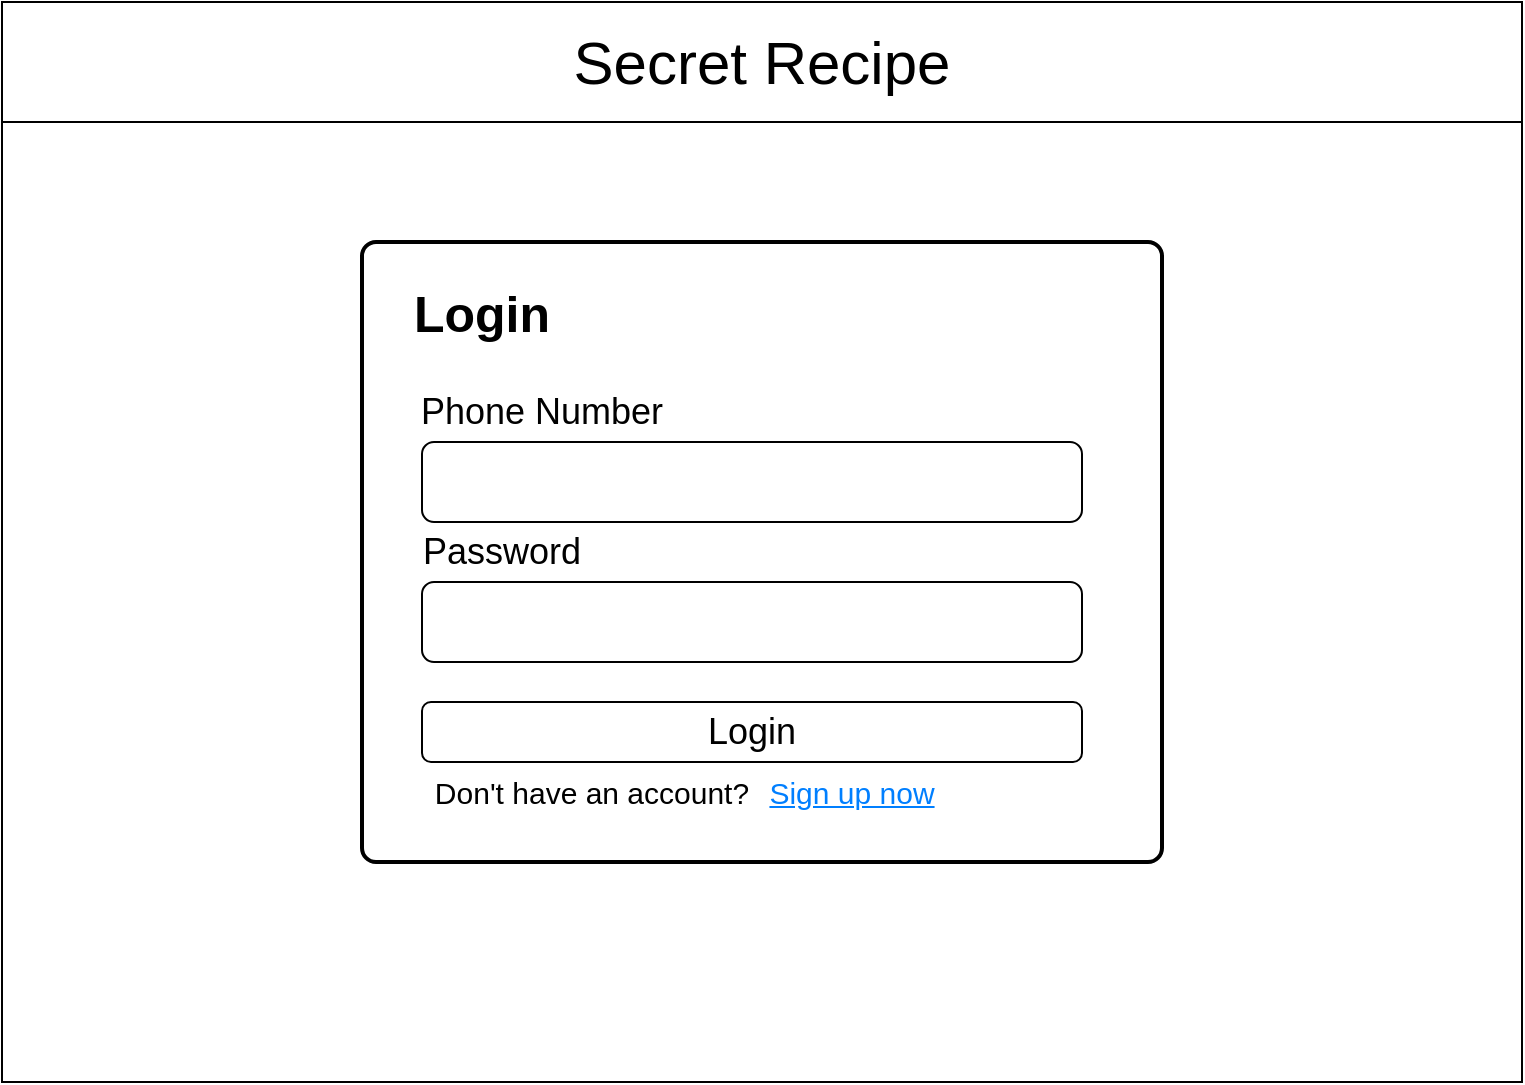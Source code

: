 <mxfile version="24.7.12">
  <diagram name="Page-1" id="xoQdjGMoryuva35R-0Zw">
    <mxGraphModel dx="2085" dy="614" grid="1" gridSize="10" guides="1" tooltips="1" connect="1" arrows="1" fold="1" page="1" pageScale="1" pageWidth="850" pageHeight="1100" math="0" shadow="0">
      <root>
        <mxCell id="0" />
        <mxCell id="1" parent="0" />
        <mxCell id="26FgWxo71PYVIsLY0tGm-13" value="" style="rounded=0;whiteSpace=wrap;html=1;" vertex="1" parent="1">
          <mxGeometry x="-20" y="130" width="760" height="540" as="geometry" />
        </mxCell>
        <mxCell id="26FgWxo71PYVIsLY0tGm-12" value="" style="rounded=1;whiteSpace=wrap;html=1;absoluteArcSize=1;arcSize=14;strokeWidth=2;" vertex="1" parent="1">
          <mxGeometry x="160" y="250" width="400" height="310" as="geometry" />
        </mxCell>
        <mxCell id="26FgWxo71PYVIsLY0tGm-2" value="Login" style="text;strokeColor=none;align=center;fillColor=none;html=1;verticalAlign=middle;whiteSpace=wrap;rounded=0;fontSize=25;fontStyle=1" vertex="1" parent="1">
          <mxGeometry x="190" y="270" width="60" height="30" as="geometry" />
        </mxCell>
        <mxCell id="26FgWxo71PYVIsLY0tGm-3" value="Phone Number" style="text;strokeColor=none;align=center;fillColor=none;html=1;verticalAlign=middle;whiteSpace=wrap;rounded=0;fontSize=18;" vertex="1" parent="1">
          <mxGeometry x="160" y="320" width="180" height="30" as="geometry" />
        </mxCell>
        <mxCell id="26FgWxo71PYVIsLY0tGm-4" value="" style="rounded=1;whiteSpace=wrap;html=1;" vertex="1" parent="1">
          <mxGeometry x="190" y="350" width="330" height="40" as="geometry" />
        </mxCell>
        <mxCell id="26FgWxo71PYVIsLY0tGm-5" value="Password" style="text;strokeColor=none;align=center;fillColor=none;html=1;verticalAlign=middle;whiteSpace=wrap;rounded=0;fontSize=18;" vertex="1" parent="1">
          <mxGeometry x="200" y="390" width="60" height="30" as="geometry" />
        </mxCell>
        <mxCell id="26FgWxo71PYVIsLY0tGm-6" value="" style="rounded=1;whiteSpace=wrap;html=1;" vertex="1" parent="1">
          <mxGeometry x="190" y="420" width="330" height="40" as="geometry" />
        </mxCell>
        <mxCell id="26FgWxo71PYVIsLY0tGm-7" value="" style="rounded=1;whiteSpace=wrap;html=1;" vertex="1" parent="1">
          <mxGeometry x="190" y="480" width="330" height="30" as="geometry" />
        </mxCell>
        <mxCell id="26FgWxo71PYVIsLY0tGm-8" value="Login" style="text;strokeColor=none;align=center;fillColor=none;html=1;verticalAlign=middle;whiteSpace=wrap;rounded=0;fontSize=18;" vertex="1" parent="1">
          <mxGeometry x="325" y="480" width="60" height="30" as="geometry" />
        </mxCell>
        <mxCell id="26FgWxo71PYVIsLY0tGm-9" value="Don&#39;t have an account?" style="text;strokeColor=none;align=center;fillColor=none;html=1;verticalAlign=middle;whiteSpace=wrap;rounded=0;fontSize=15;" vertex="1" parent="1">
          <mxGeometry x="180" y="510" width="190" height="30" as="geometry" />
        </mxCell>
        <mxCell id="26FgWxo71PYVIsLY0tGm-10" value="Sign up now" style="text;strokeColor=none;align=center;fillColor=none;html=1;verticalAlign=middle;whiteSpace=wrap;rounded=0;fontSize=15;fontStyle=4;fontColor=#007FFF;" vertex="1" parent="1">
          <mxGeometry x="310" y="510" width="190" height="30" as="geometry" />
        </mxCell>
        <mxCell id="26FgWxo71PYVIsLY0tGm-14" value="" style="rounded=0;whiteSpace=wrap;html=1;" vertex="1" parent="1">
          <mxGeometry x="-20" y="130" width="760" height="60" as="geometry" />
        </mxCell>
        <mxCell id="26FgWxo71PYVIsLY0tGm-15" value="Secret Recipe" style="text;strokeColor=none;align=center;fillColor=none;html=1;verticalAlign=middle;whiteSpace=wrap;rounded=0;fontSize=30;" vertex="1" parent="1">
          <mxGeometry x="205" y="145" width="310" height="30" as="geometry" />
        </mxCell>
      </root>
    </mxGraphModel>
  </diagram>
</mxfile>
